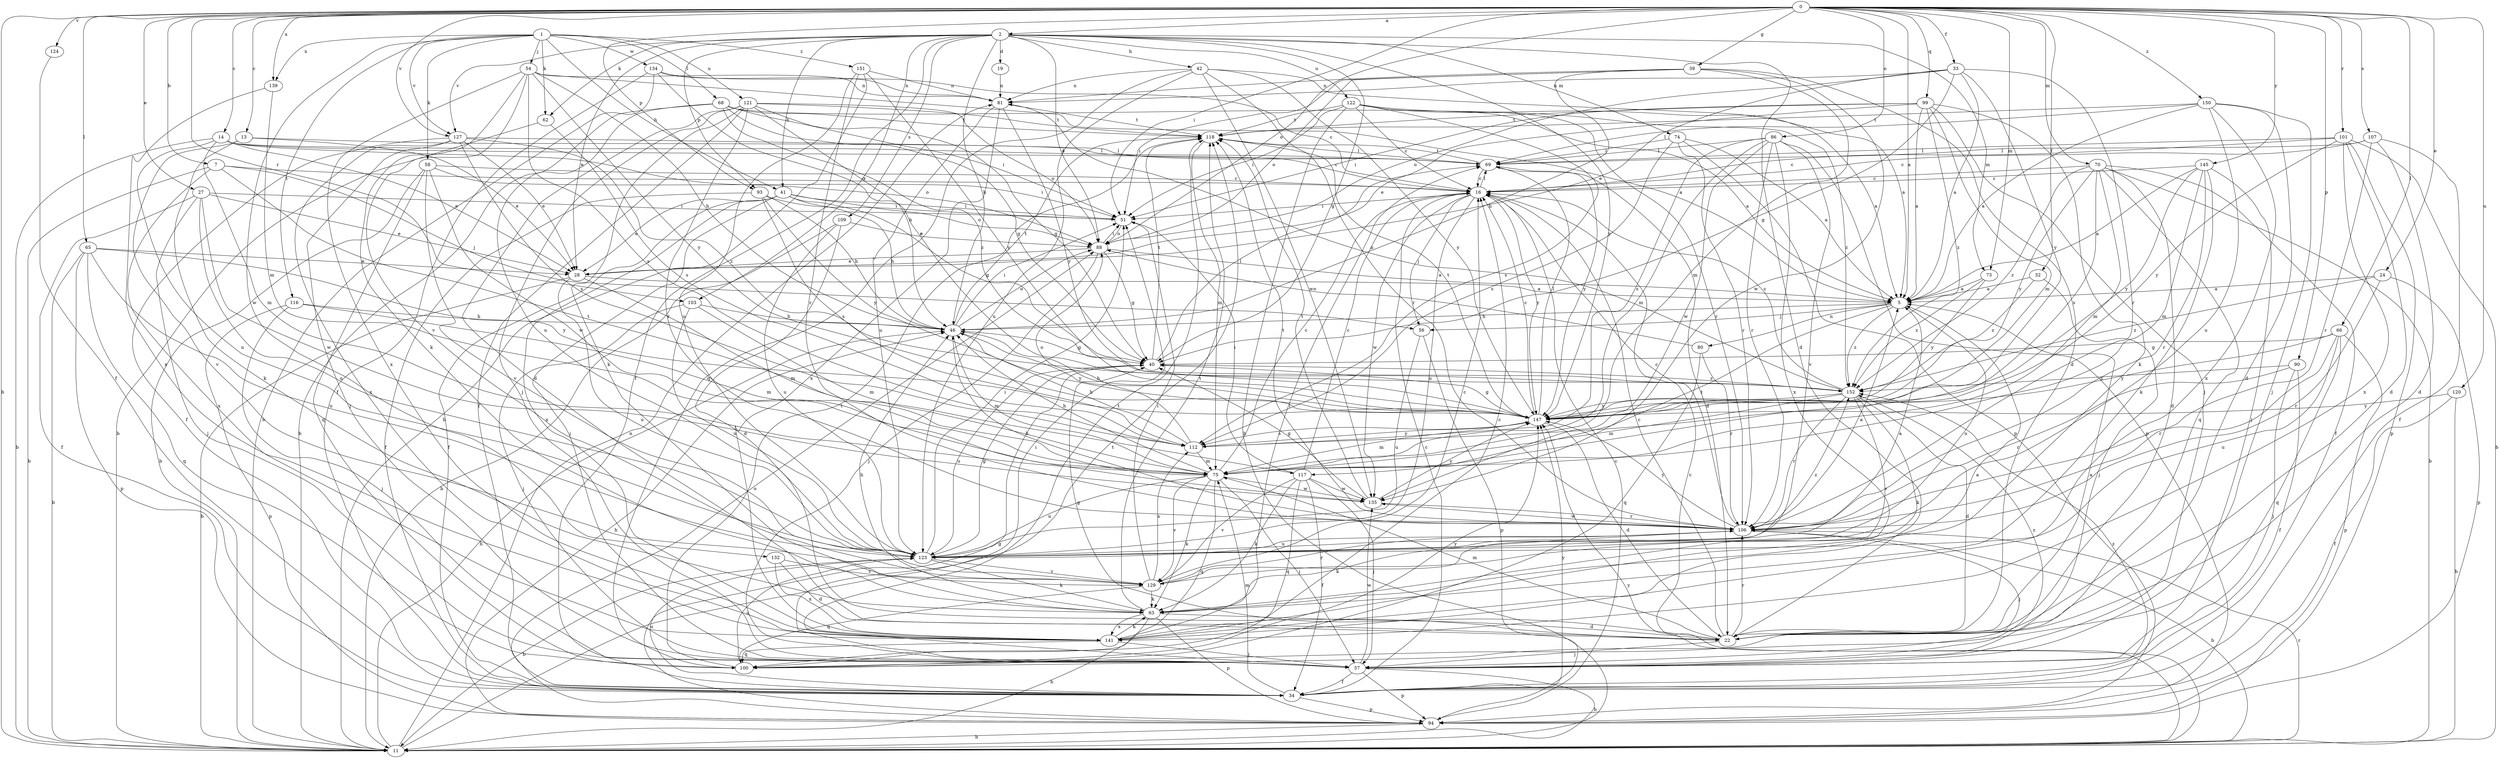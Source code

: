 strict digraph  {
0;
1;
2;
5;
7;
11;
13;
14;
16;
19;
22;
24;
27;
28;
32;
33;
34;
39;
40;
41;
42;
46;
51;
54;
56;
57;
58;
62;
63;
65;
66;
68;
69;
70;
73;
74;
75;
80;
81;
86;
88;
90;
93;
94;
99;
100;
101;
103;
106;
107;
109;
112;
116;
117;
118;
120;
121;
122;
123;
124;
127;
129;
132;
134;
135;
139;
141;
145;
147;
150;
151;
152;
0 -> 2  [label=a];
0 -> 5  [label=a];
0 -> 7  [label=b];
0 -> 11  [label=b];
0 -> 13  [label=c];
0 -> 14  [label=c];
0 -> 24  [label=e];
0 -> 27  [label=e];
0 -> 32  [label=f];
0 -> 33  [label=f];
0 -> 39  [label=g];
0 -> 51  [label=i];
0 -> 65  [label=l];
0 -> 66  [label=l];
0 -> 70  [label=m];
0 -> 73  [label=m];
0 -> 86  [label=o];
0 -> 88  [label=o];
0 -> 90  [label=p];
0 -> 93  [label=p];
0 -> 99  [label=q];
0 -> 101  [label=r];
0 -> 103  [label=r];
0 -> 107  [label=s];
0 -> 120  [label=u];
0 -> 124  [label=v];
0 -> 127  [label=v];
0 -> 139  [label=x];
0 -> 145  [label=y];
0 -> 150  [label=z];
1 -> 41  [label=h];
1 -> 54  [label=j];
1 -> 58  [label=k];
1 -> 62  [label=k];
1 -> 68  [label=l];
1 -> 116  [label=t];
1 -> 121  [label=u];
1 -> 127  [label=v];
1 -> 132  [label=w];
1 -> 134  [label=w];
1 -> 139  [label=x];
1 -> 151  [label=z];
2 -> 19  [label=d];
2 -> 22  [label=d];
2 -> 28  [label=e];
2 -> 34  [label=f];
2 -> 40  [label=g];
2 -> 41  [label=h];
2 -> 42  [label=h];
2 -> 46  [label=h];
2 -> 62  [label=k];
2 -> 73  [label=m];
2 -> 74  [label=m];
2 -> 88  [label=o];
2 -> 93  [label=p];
2 -> 103  [label=r];
2 -> 109  [label=s];
2 -> 122  [label=u];
2 -> 127  [label=v];
2 -> 147  [label=y];
5 -> 46  [label=h];
5 -> 56  [label=j];
5 -> 80  [label=n];
5 -> 117  [label=t];
5 -> 123  [label=u];
5 -> 152  [label=z];
7 -> 11  [label=b];
7 -> 16  [label=c];
7 -> 56  [label=j];
7 -> 117  [label=t];
7 -> 141  [label=x];
11 -> 16  [label=c];
11 -> 46  [label=h];
11 -> 81  [label=n];
11 -> 106  [label=r];
11 -> 118  [label=t];
11 -> 147  [label=y];
13 -> 28  [label=e];
13 -> 63  [label=k];
13 -> 69  [label=l];
13 -> 129  [label=v];
14 -> 11  [label=b];
14 -> 16  [label=c];
14 -> 28  [label=e];
14 -> 69  [label=l];
14 -> 75  [label=m];
14 -> 88  [label=o];
14 -> 123  [label=u];
16 -> 51  [label=i];
16 -> 56  [label=j];
16 -> 69  [label=l];
16 -> 123  [label=u];
16 -> 135  [label=w];
16 -> 147  [label=y];
19 -> 81  [label=n];
22 -> 5  [label=a];
22 -> 16  [label=c];
22 -> 40  [label=g];
22 -> 57  [label=j];
22 -> 75  [label=m];
22 -> 106  [label=r];
24 -> 5  [label=a];
24 -> 94  [label=p];
24 -> 106  [label=r];
24 -> 152  [label=z];
27 -> 28  [label=e];
27 -> 34  [label=f];
27 -> 51  [label=i];
27 -> 57  [label=j];
27 -> 123  [label=u];
27 -> 135  [label=w];
28 -> 5  [label=a];
28 -> 11  [label=b];
28 -> 75  [label=m];
28 -> 123  [label=u];
32 -> 5  [label=a];
32 -> 57  [label=j];
32 -> 152  [label=z];
33 -> 5  [label=a];
33 -> 28  [label=e];
33 -> 40  [label=g];
33 -> 81  [label=n];
33 -> 88  [label=o];
33 -> 106  [label=r];
33 -> 147  [label=y];
34 -> 16  [label=c];
34 -> 75  [label=m];
34 -> 94  [label=p];
34 -> 123  [label=u];
34 -> 147  [label=y];
34 -> 152  [label=z];
39 -> 22  [label=d];
39 -> 46  [label=h];
39 -> 51  [label=i];
39 -> 75  [label=m];
39 -> 81  [label=n];
39 -> 88  [label=o];
39 -> 135  [label=w];
40 -> 69  [label=l];
40 -> 118  [label=t];
40 -> 123  [label=u];
40 -> 152  [label=z];
41 -> 28  [label=e];
41 -> 34  [label=f];
41 -> 40  [label=g];
41 -> 46  [label=h];
41 -> 51  [label=i];
41 -> 57  [label=j];
41 -> 88  [label=o];
41 -> 141  [label=x];
42 -> 5  [label=a];
42 -> 81  [label=n];
42 -> 100  [label=q];
42 -> 106  [label=r];
42 -> 123  [label=u];
42 -> 135  [label=w];
42 -> 147  [label=y];
46 -> 40  [label=g];
46 -> 51  [label=i];
46 -> 75  [label=m];
46 -> 88  [label=o];
46 -> 118  [label=t];
46 -> 147  [label=y];
51 -> 88  [label=o];
54 -> 5  [label=a];
54 -> 46  [label=h];
54 -> 63  [label=k];
54 -> 81  [label=n];
54 -> 112  [label=s];
54 -> 129  [label=v];
54 -> 141  [label=x];
54 -> 147  [label=y];
56 -> 94  [label=p];
56 -> 123  [label=u];
57 -> 11  [label=b];
57 -> 34  [label=f];
57 -> 51  [label=i];
57 -> 94  [label=p];
57 -> 118  [label=t];
57 -> 135  [label=w];
57 -> 152  [label=z];
58 -> 11  [label=b];
58 -> 16  [label=c];
58 -> 51  [label=i];
58 -> 100  [label=q];
58 -> 129  [label=v];
58 -> 135  [label=w];
62 -> 11  [label=b];
62 -> 112  [label=s];
63 -> 11  [label=b];
63 -> 22  [label=d];
63 -> 46  [label=h];
63 -> 94  [label=p];
63 -> 118  [label=t];
63 -> 141  [label=x];
65 -> 11  [label=b];
65 -> 28  [label=e];
65 -> 94  [label=p];
65 -> 100  [label=q];
65 -> 123  [label=u];
65 -> 147  [label=y];
66 -> 40  [label=g];
66 -> 94  [label=p];
66 -> 100  [label=q];
66 -> 106  [label=r];
66 -> 123  [label=u];
66 -> 147  [label=y];
68 -> 5  [label=a];
68 -> 11  [label=b];
68 -> 40  [label=g];
68 -> 51  [label=i];
68 -> 118  [label=t];
68 -> 123  [label=u];
68 -> 152  [label=z];
69 -> 16  [label=c];
69 -> 22  [label=d];
69 -> 118  [label=t];
69 -> 147  [label=y];
70 -> 11  [label=b];
70 -> 16  [label=c];
70 -> 22  [label=d];
70 -> 34  [label=f];
70 -> 75  [label=m];
70 -> 100  [label=q];
70 -> 112  [label=s];
70 -> 147  [label=y];
70 -> 152  [label=z];
73 -> 5  [label=a];
73 -> 147  [label=y];
73 -> 152  [label=z];
74 -> 5  [label=a];
74 -> 69  [label=l];
74 -> 94  [label=p];
74 -> 106  [label=r];
74 -> 112  [label=s];
75 -> 16  [label=c];
75 -> 46  [label=h];
75 -> 57  [label=j];
75 -> 63  [label=k];
75 -> 100  [label=q];
75 -> 123  [label=u];
75 -> 129  [label=v];
75 -> 135  [label=w];
80 -> 88  [label=o];
80 -> 100  [label=q];
80 -> 106  [label=r];
81 -> 118  [label=t];
81 -> 123  [label=u];
81 -> 141  [label=x];
81 -> 147  [label=y];
86 -> 69  [label=l];
86 -> 75  [label=m];
86 -> 94  [label=p];
86 -> 106  [label=r];
86 -> 112  [label=s];
86 -> 129  [label=v];
86 -> 135  [label=w];
86 -> 141  [label=x];
88 -> 5  [label=a];
88 -> 28  [label=e];
88 -> 40  [label=g];
88 -> 51  [label=i];
88 -> 57  [label=j];
90 -> 34  [label=f];
90 -> 57  [label=j];
90 -> 106  [label=r];
90 -> 152  [label=z];
93 -> 34  [label=f];
93 -> 46  [label=h];
93 -> 51  [label=i];
93 -> 112  [label=s];
93 -> 147  [label=y];
94 -> 11  [label=b];
94 -> 16  [label=c];
94 -> 40  [label=g];
94 -> 46  [label=h];
94 -> 88  [label=o];
99 -> 5  [label=a];
99 -> 28  [label=e];
99 -> 51  [label=i];
99 -> 57  [label=j];
99 -> 63  [label=k];
99 -> 75  [label=m];
99 -> 118  [label=t];
99 -> 152  [label=z];
100 -> 118  [label=t];
100 -> 123  [label=u];
100 -> 147  [label=y];
101 -> 11  [label=b];
101 -> 16  [label=c];
101 -> 22  [label=d];
101 -> 69  [label=l];
101 -> 94  [label=p];
101 -> 141  [label=x];
101 -> 147  [label=y];
103 -> 46  [label=h];
103 -> 57  [label=j];
103 -> 75  [label=m];
103 -> 123  [label=u];
106 -> 5  [label=a];
106 -> 11  [label=b];
106 -> 16  [label=c];
106 -> 46  [label=h];
106 -> 57  [label=j];
106 -> 63  [label=k];
106 -> 118  [label=t];
106 -> 123  [label=u];
106 -> 135  [label=w];
106 -> 147  [label=y];
107 -> 16  [label=c];
107 -> 22  [label=d];
107 -> 34  [label=f];
107 -> 69  [label=l];
107 -> 106  [label=r];
109 -> 11  [label=b];
109 -> 22  [label=d];
109 -> 88  [label=o];
109 -> 123  [label=u];
112 -> 46  [label=h];
112 -> 75  [label=m];
112 -> 88  [label=o];
112 -> 147  [label=y];
116 -> 46  [label=h];
116 -> 57  [label=j];
116 -> 75  [label=m];
116 -> 94  [label=p];
117 -> 16  [label=c];
117 -> 34  [label=f];
117 -> 51  [label=i];
117 -> 57  [label=j];
117 -> 63  [label=k];
117 -> 100  [label=q];
117 -> 129  [label=v];
117 -> 135  [label=w];
118 -> 69  [label=l];
118 -> 75  [label=m];
120 -> 11  [label=b];
120 -> 34  [label=f];
120 -> 147  [label=y];
121 -> 22  [label=d];
121 -> 34  [label=f];
121 -> 40  [label=g];
121 -> 46  [label=h];
121 -> 57  [label=j];
121 -> 63  [label=k];
121 -> 88  [label=o];
121 -> 106  [label=r];
121 -> 118  [label=t];
122 -> 5  [label=a];
122 -> 11  [label=b];
122 -> 16  [label=c];
122 -> 51  [label=i];
122 -> 106  [label=r];
122 -> 112  [label=s];
122 -> 118  [label=t];
122 -> 152  [label=z];
123 -> 5  [label=a];
123 -> 11  [label=b];
123 -> 40  [label=g];
123 -> 51  [label=i];
123 -> 63  [label=k];
123 -> 129  [label=v];
123 -> 152  [label=z];
124 -> 34  [label=f];
127 -> 28  [label=e];
127 -> 34  [label=f];
127 -> 57  [label=j];
127 -> 69  [label=l];
127 -> 112  [label=s];
127 -> 141  [label=x];
127 -> 152  [label=z];
129 -> 16  [label=c];
129 -> 51  [label=i];
129 -> 63  [label=k];
129 -> 100  [label=q];
129 -> 106  [label=r];
129 -> 112  [label=s];
132 -> 22  [label=d];
132 -> 129  [label=v];
132 -> 141  [label=x];
134 -> 11  [label=b];
134 -> 16  [label=c];
134 -> 34  [label=f];
134 -> 81  [label=n];
134 -> 152  [label=z];
135 -> 40  [label=g];
135 -> 106  [label=r];
135 -> 118  [label=t];
135 -> 147  [label=y];
139 -> 75  [label=m];
139 -> 141  [label=x];
141 -> 5  [label=a];
141 -> 16  [label=c];
141 -> 57  [label=j];
141 -> 63  [label=k];
141 -> 69  [label=l];
141 -> 100  [label=q];
145 -> 5  [label=a];
145 -> 16  [label=c];
145 -> 57  [label=j];
145 -> 63  [label=k];
145 -> 75  [label=m];
145 -> 106  [label=r];
145 -> 147  [label=y];
147 -> 16  [label=c];
147 -> 22  [label=d];
147 -> 40  [label=g];
147 -> 46  [label=h];
147 -> 69  [label=l];
147 -> 75  [label=m];
147 -> 112  [label=s];
147 -> 118  [label=t];
150 -> 5  [label=a];
150 -> 22  [label=d];
150 -> 57  [label=j];
150 -> 69  [label=l];
150 -> 118  [label=t];
150 -> 123  [label=u];
150 -> 141  [label=x];
151 -> 11  [label=b];
151 -> 81  [label=n];
151 -> 106  [label=r];
151 -> 123  [label=u];
151 -> 147  [label=y];
152 -> 16  [label=c];
152 -> 22  [label=d];
152 -> 63  [label=k];
152 -> 75  [label=m];
152 -> 81  [label=n];
152 -> 106  [label=r];
152 -> 129  [label=v];
152 -> 147  [label=y];
}
